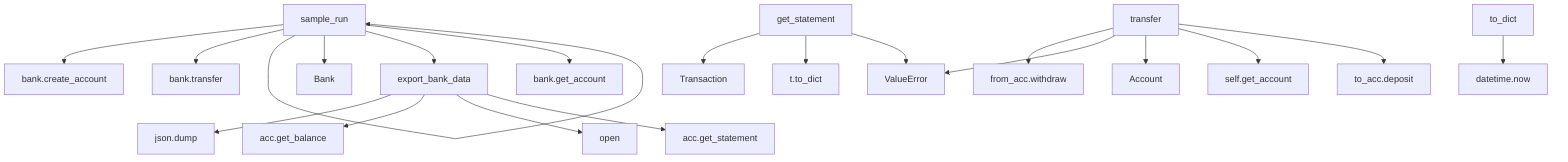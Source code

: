 flowchart TD
    sample_run[sample_run] --> bank_create_account[bank.create_account]
    sample_run[sample_run] --> bank_transfer[bank.transfer]
    sample_run[sample_run] --> sample_run[sample_run]
    sample_run[sample_run] --> Bank[Bank]
    sample_run[sample_run] --> export_bank_data[export_bank_data]
    sample_run[sample_run] --> bank_get_account[bank.get_account]
    get_statement[get_statement] --> Transaction[Transaction]
    get_statement[get_statement] --> t_to_dict[t.to_dict]
    get_statement[get_statement] --> ValueError[ValueError]
    transfer[transfer] --> from_acc_withdraw[from_acc.withdraw]
    transfer[transfer] --> ValueError[ValueError]
    transfer[transfer] --> Account[Account]
    transfer[transfer] --> self_get_account[self.get_account]
    transfer[transfer] --> to_acc_deposit[to_acc.deposit]
    to_dict[to_dict] --> datetime_now[datetime.now]
    export_bank_data[export_bank_data] --> json_dump[json.dump]
    export_bank_data[export_bank_data] --> acc_get_balance[acc.get_balance]
    export_bank_data[export_bank_data] --> open[open]
    export_bank_data[export_bank_data] --> acc_get_statement[acc.get_statement]